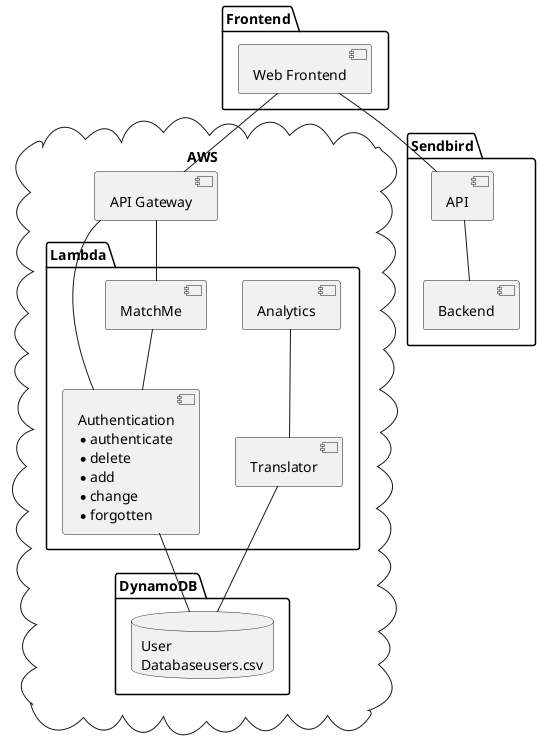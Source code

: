 @startuml

cloud "AWS" {
	
	component "API Gateway" as api
	
	package "DynamoDB" {
		database "User\nDatabaseusers.csv" as db
	}
	
	package "Lambda" {
		component "Authentication\n* authenticate\n* delete\n* add\n* change\n* forgotten" as auth
		component "Analytics" as analytics
		component "MatchMe" as matchme
		component "Translator" as trans
	}
	auth -- db
	matchme -- auth
	trans -- db
	analytics -- trans
}

package "Frontend" {
	component "Web Frontend" as web

}

package "Sendbird" {
	component "API" as apisendbird
	component "Backend" as backend
	
	backend -u- apisendbird
}



web -d- api
web -d- apisendbird
api -d- matchme
api -d- auth

@enduml